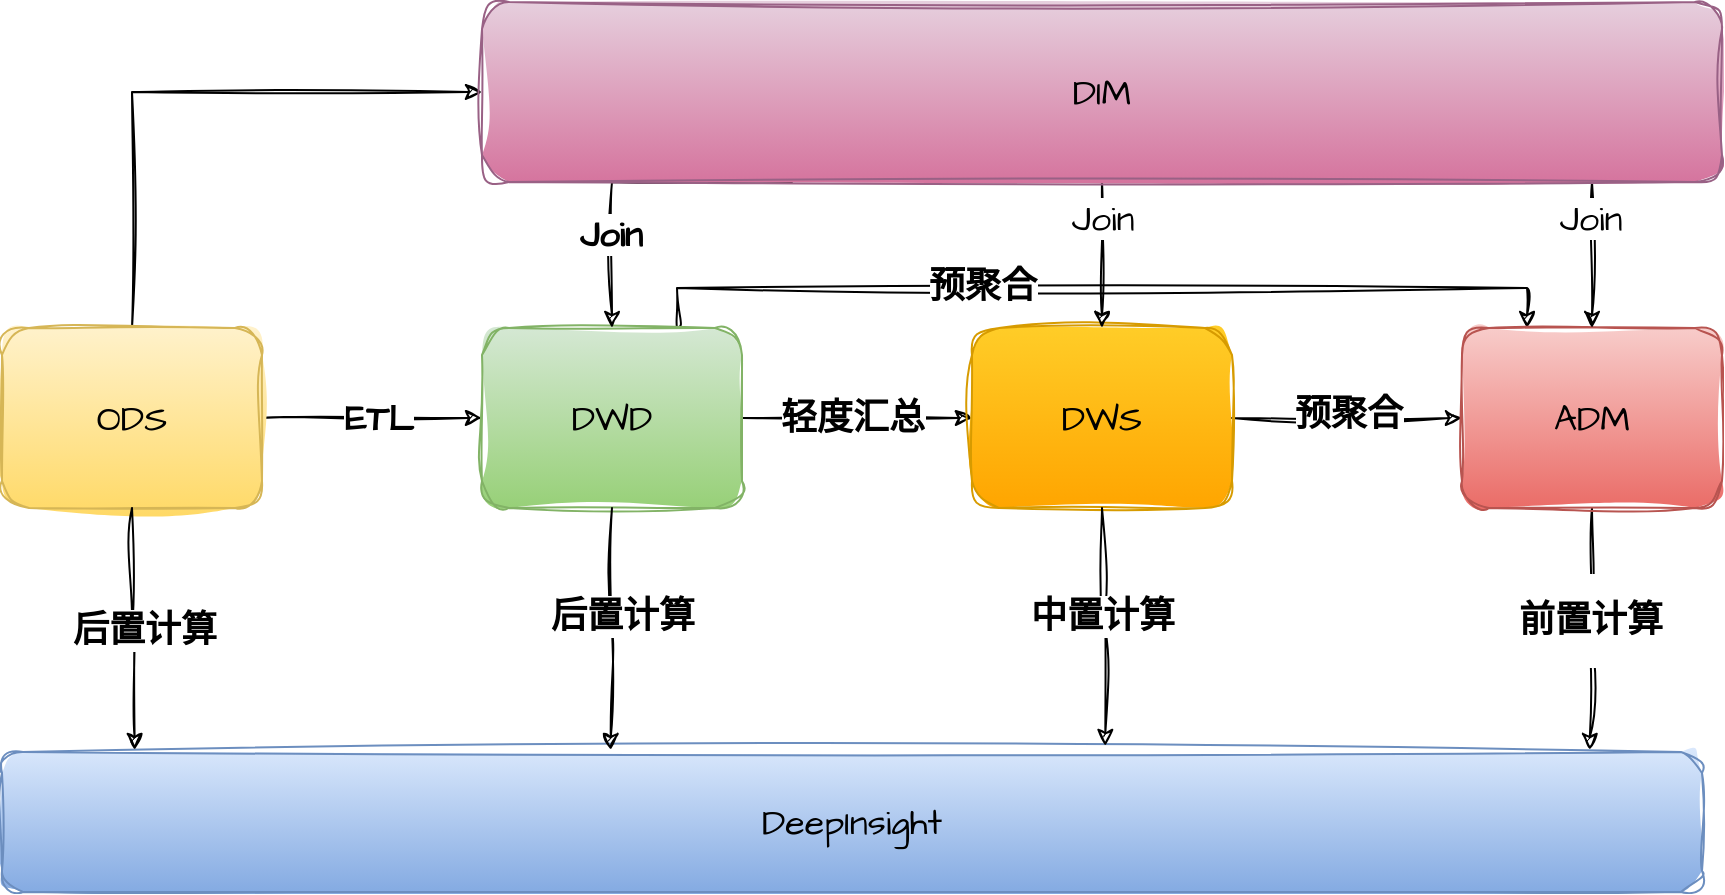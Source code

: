 <mxfile version="24.4.0" type="github">
  <diagram name="第 1 页" id="9UD54eOgBgQ9BTuC3BXS">
    <mxGraphModel dx="954" dy="-638" grid="1" gridSize="10" guides="1" tooltips="1" connect="1" arrows="1" fold="1" page="1" pageScale="1" pageWidth="827" pageHeight="1169" math="0" shadow="0">
      <root>
        <mxCell id="0" />
        <mxCell id="1" parent="0" />
        <mxCell id="DI8kiA9vDWtVcM_8yvdp-1" style="edgeStyle=orthogonalEdgeStyle;rounded=0;sketch=1;hachureGap=4;jiggle=2;curveFitting=1;orthogonalLoop=1;jettySize=auto;html=1;exitX=0.5;exitY=0;exitDx=0;exitDy=0;entryX=0;entryY=0.5;entryDx=0;entryDy=0;fontFamily=Architects Daughter;fontSource=https%3A%2F%2Ffonts.googleapis.com%2Fcss%3Ffamily%3DArchitects%2BDaughter;" edge="1" parent="1" source="DI8kiA9vDWtVcM_8yvdp-4" target="DI8kiA9vDWtVcM_8yvdp-22">
          <mxGeometry relative="1" as="geometry" />
        </mxCell>
        <mxCell id="DI8kiA9vDWtVcM_8yvdp-2" style="edgeStyle=orthogonalEdgeStyle;rounded=0;sketch=1;hachureGap=4;jiggle=2;curveFitting=1;orthogonalLoop=1;jettySize=auto;html=1;exitX=1;exitY=0.5;exitDx=0;exitDy=0;entryX=0;entryY=0.5;entryDx=0;entryDy=0;fontFamily=Architects Daughter;fontSource=https%3A%2F%2Ffonts.googleapis.com%2Fcss%3Ffamily%3DArchitects%2BDaughter;" edge="1" parent="1" source="DI8kiA9vDWtVcM_8yvdp-4" target="DI8kiA9vDWtVcM_8yvdp-9">
          <mxGeometry relative="1" as="geometry" />
        </mxCell>
        <mxCell id="DI8kiA9vDWtVcM_8yvdp-3" value="&lt;font style=&quot;font-size: 18px;&quot;&gt;&lt;b&gt;ETL&lt;/b&gt;&lt;/font&gt;" style="edgeLabel;html=1;align=center;verticalAlign=middle;resizable=0;points=[];sketch=1;hachureGap=4;jiggle=2;curveFitting=1;fontFamily=Architects Daughter;fontSource=https%3A%2F%2Ffonts.googleapis.com%2Fcss%3Ffamily%3DArchitects%2BDaughter;" vertex="1" connectable="0" parent="DI8kiA9vDWtVcM_8yvdp-2">
          <mxGeometry x="0.054" relative="1" as="geometry">
            <mxPoint as="offset" />
          </mxGeometry>
        </mxCell>
        <mxCell id="DI8kiA9vDWtVcM_8yvdp-4" value="&lt;div&gt;&lt;span style=&quot;font-size: 18px;&quot;&gt;ODS&lt;/span&gt;&lt;/div&gt;" style="rounded=1;whiteSpace=wrap;html=1;sketch=1;hachureGap=4;jiggle=2;curveFitting=1;fontFamily=Architects Daughter;fontSource=https%3A%2F%2Ffonts.googleapis.com%2Fcss%3Ffamily%3DArchitects%2BDaughter;fillColor=#fff2cc;strokeColor=#d6b656;gradientColor=#ffd966;" vertex="1" parent="1">
          <mxGeometry x="710" y="1609" width="130" height="90" as="geometry" />
        </mxCell>
        <mxCell id="DI8kiA9vDWtVcM_8yvdp-5" style="edgeStyle=orthogonalEdgeStyle;rounded=0;sketch=1;hachureGap=4;jiggle=2;curveFitting=1;orthogonalLoop=1;jettySize=auto;html=1;exitX=1;exitY=0.5;exitDx=0;exitDy=0;entryX=0;entryY=0.5;entryDx=0;entryDy=0;fontFamily=Architects Daughter;fontSource=https%3A%2F%2Ffonts.googleapis.com%2Fcss%3Ffamily%3DArchitects%2BDaughter;" edge="1" parent="1" source="DI8kiA9vDWtVcM_8yvdp-9" target="DI8kiA9vDWtVcM_8yvdp-12">
          <mxGeometry relative="1" as="geometry" />
        </mxCell>
        <mxCell id="DI8kiA9vDWtVcM_8yvdp-6" value="&lt;font style=&quot;font-size: 18px;&quot;&gt;&lt;b&gt;轻度汇总&lt;/b&gt;&lt;/font&gt;" style="edgeLabel;html=1;align=center;verticalAlign=middle;resizable=0;points=[];sketch=1;hachureGap=4;jiggle=2;curveFitting=1;fontFamily=Architects Daughter;fontSource=https%3A%2F%2Ffonts.googleapis.com%2Fcss%3Ffamily%3DArchitects%2BDaughter;" vertex="1" connectable="0" parent="DI8kiA9vDWtVcM_8yvdp-5">
          <mxGeometry x="-0.304" y="-4" relative="1" as="geometry">
            <mxPoint x="15" y="-4" as="offset" />
          </mxGeometry>
        </mxCell>
        <mxCell id="DI8kiA9vDWtVcM_8yvdp-7" style="edgeStyle=orthogonalEdgeStyle;rounded=0;sketch=1;hachureGap=4;jiggle=2;curveFitting=1;orthogonalLoop=1;jettySize=auto;html=1;exitX=0.75;exitY=0;exitDx=0;exitDy=0;entryX=0.25;entryY=0;entryDx=0;entryDy=0;fontFamily=Architects Daughter;fontSource=https%3A%2F%2Ffonts.googleapis.com%2Fcss%3Ffamily%3DArchitects%2BDaughter;" edge="1" parent="1" source="DI8kiA9vDWtVcM_8yvdp-9" target="DI8kiA9vDWtVcM_8yvdp-15">
          <mxGeometry relative="1" as="geometry" />
        </mxCell>
        <mxCell id="DI8kiA9vDWtVcM_8yvdp-8" value="&lt;font style=&quot;font-size: 18px;&quot;&gt;&lt;b&gt;预聚合&lt;/b&gt;&lt;/font&gt;" style="edgeLabel;html=1;align=center;verticalAlign=middle;resizable=0;points=[];sketch=1;hachureGap=4;jiggle=2;curveFitting=1;fontFamily=Architects Daughter;fontSource=https%3A%2F%2Ffonts.googleapis.com%2Fcss%3Ffamily%3DArchitects%2BDaughter;" vertex="1" connectable="0" parent="DI8kiA9vDWtVcM_8yvdp-7">
          <mxGeometry x="0.249" y="1" relative="1" as="geometry">
            <mxPoint x="-118" as="offset" />
          </mxGeometry>
        </mxCell>
        <mxCell id="DI8kiA9vDWtVcM_8yvdp-9" value="&lt;div&gt;&lt;span style=&quot;font-size: 18px;&quot;&gt;DWD&lt;/span&gt;&lt;/div&gt;" style="rounded=1;whiteSpace=wrap;html=1;sketch=1;hachureGap=4;jiggle=2;curveFitting=1;fontFamily=Architects Daughter;fontSource=https%3A%2F%2Ffonts.googleapis.com%2Fcss%3Ffamily%3DArchitects%2BDaughter;fillColor=#d5e8d4;strokeColor=#82b366;gradientColor=#97d077;" vertex="1" parent="1">
          <mxGeometry x="950" y="1609" width="130" height="90" as="geometry" />
        </mxCell>
        <mxCell id="DI8kiA9vDWtVcM_8yvdp-10" style="edgeStyle=orthogonalEdgeStyle;rounded=0;sketch=1;hachureGap=4;jiggle=2;curveFitting=1;orthogonalLoop=1;jettySize=auto;html=1;exitX=1;exitY=0.5;exitDx=0;exitDy=0;fontFamily=Architects Daughter;fontSource=https%3A%2F%2Ffonts.googleapis.com%2Fcss%3Ffamily%3DArchitects%2BDaughter;" edge="1" parent="1" source="DI8kiA9vDWtVcM_8yvdp-12" target="DI8kiA9vDWtVcM_8yvdp-15">
          <mxGeometry relative="1" as="geometry" />
        </mxCell>
        <mxCell id="DI8kiA9vDWtVcM_8yvdp-11" value="&lt;font style=&quot;font-size: 18px;&quot;&gt;&lt;b&gt;预聚合&lt;/b&gt;&lt;/font&gt;" style="edgeLabel;html=1;align=center;verticalAlign=middle;resizable=0;points=[];sketch=1;hachureGap=4;jiggle=2;curveFitting=1;fontFamily=Architects Daughter;fontSource=https%3A%2F%2Ffonts.googleapis.com%2Fcss%3Ffamily%3DArchitects%2BDaughter;" vertex="1" connectable="0" parent="DI8kiA9vDWtVcM_8yvdp-10">
          <mxGeometry x="-0.009" y="2" relative="1" as="geometry">
            <mxPoint x="1" as="offset" />
          </mxGeometry>
        </mxCell>
        <mxCell id="DI8kiA9vDWtVcM_8yvdp-12" value="&lt;div&gt;&lt;span style=&quot;font-size: 18px;&quot;&gt;DWS&lt;/span&gt;&lt;/div&gt;" style="rounded=1;whiteSpace=wrap;html=1;sketch=1;hachureGap=4;jiggle=2;curveFitting=1;fontFamily=Architects Daughter;fontSource=https%3A%2F%2Ffonts.googleapis.com%2Fcss%3Ffamily%3DArchitects%2BDaughter;fillColor=#ffcd28;strokeColor=#d79b00;gradientColor=#ffa500;" vertex="1" parent="1">
          <mxGeometry x="1195" y="1609" width="130" height="90" as="geometry" />
        </mxCell>
        <mxCell id="DI8kiA9vDWtVcM_8yvdp-13" style="edgeStyle=orthogonalEdgeStyle;rounded=0;sketch=1;hachureGap=4;jiggle=2;curveFitting=1;orthogonalLoop=1;jettySize=auto;html=1;exitX=0.5;exitY=1;exitDx=0;exitDy=0;fontFamily=Architects Daughter;fontSource=https%3A%2F%2Ffonts.googleapis.com%2Fcss%3Ffamily%3DArchitects%2BDaughter;entryX=0.934;entryY=-0.014;entryDx=0;entryDy=0;entryPerimeter=0;" edge="1" parent="1" source="DI8kiA9vDWtVcM_8yvdp-15" target="DI8kiA9vDWtVcM_8yvdp-23">
          <mxGeometry relative="1" as="geometry" />
        </mxCell>
        <mxCell id="DI8kiA9vDWtVcM_8yvdp-14" value="&lt;h3&gt;&lt;font style=&quot;font-size: 18px;&quot;&gt;前置计算&lt;/font&gt;&lt;/h3&gt;" style="edgeLabel;html=1;align=center;verticalAlign=middle;resizable=0;points=[];sketch=1;hachureGap=4;jiggle=2;curveFitting=1;fontFamily=Architects Daughter;fontSource=https%3A%2F%2Ffonts.googleapis.com%2Fcss%3Ffamily%3DArchitects%2BDaughter;" vertex="1" connectable="0" parent="DI8kiA9vDWtVcM_8yvdp-13">
          <mxGeometry x="-0.066" y="-1" relative="1" as="geometry">
            <mxPoint y="-1" as="offset" />
          </mxGeometry>
        </mxCell>
        <mxCell id="DI8kiA9vDWtVcM_8yvdp-15" value="&lt;div&gt;&lt;span style=&quot;font-size: 18px;&quot;&gt;ADM&lt;/span&gt;&lt;/div&gt;" style="rounded=1;whiteSpace=wrap;html=1;sketch=1;hachureGap=4;jiggle=2;curveFitting=1;fontFamily=Architects Daughter;fontSource=https%3A%2F%2Ffonts.googleapis.com%2Fcss%3Ffamily%3DArchitects%2BDaughter;fillColor=#f8cecc;strokeColor=#b85450;gradientColor=#ea6b66;" vertex="1" parent="1">
          <mxGeometry x="1440" y="1609" width="130" height="90" as="geometry" />
        </mxCell>
        <mxCell id="DI8kiA9vDWtVcM_8yvdp-16" style="edgeStyle=orthogonalEdgeStyle;rounded=0;sketch=1;hachureGap=4;jiggle=2;curveFitting=1;orthogonalLoop=1;jettySize=auto;html=1;exitX=0.5;exitY=1;exitDx=0;exitDy=0;entryX=0.5;entryY=0;entryDx=0;entryDy=0;fontFamily=Architects Daughter;fontSource=https%3A%2F%2Ffonts.googleapis.com%2Fcss%3Ffamily%3DArchitects%2BDaughter;" edge="1" parent="1" source="DI8kiA9vDWtVcM_8yvdp-22" target="DI8kiA9vDWtVcM_8yvdp-12">
          <mxGeometry relative="1" as="geometry" />
        </mxCell>
        <mxCell id="DI8kiA9vDWtVcM_8yvdp-17" value="&lt;font style=&quot;font-size: 18px;&quot;&gt;Join&lt;/font&gt;" style="edgeLabel;html=1;align=center;verticalAlign=middle;resizable=0;points=[];sketch=1;hachureGap=4;jiggle=2;curveFitting=1;fontFamily=Architects Daughter;fontSource=https%3A%2F%2Ffonts.googleapis.com%2Fcss%3Ffamily%3DArchitects%2BDaughter;" vertex="1" connectable="0" parent="DI8kiA9vDWtVcM_8yvdp-16">
          <mxGeometry x="-0.507" y="2" relative="1" as="geometry">
            <mxPoint x="-2" as="offset" />
          </mxGeometry>
        </mxCell>
        <mxCell id="DI8kiA9vDWtVcM_8yvdp-18" style="edgeStyle=orthogonalEdgeStyle;rounded=0;sketch=1;hachureGap=4;jiggle=2;curveFitting=1;orthogonalLoop=1;jettySize=auto;html=1;exitX=0.75;exitY=1;exitDx=0;exitDy=0;entryX=0.5;entryY=0;entryDx=0;entryDy=0;fontFamily=Architects Daughter;fontSource=https%3A%2F%2Ffonts.googleapis.com%2Fcss%3Ffamily%3DArchitects%2BDaughter;" edge="1" parent="1" source="DI8kiA9vDWtVcM_8yvdp-22" target="DI8kiA9vDWtVcM_8yvdp-15">
          <mxGeometry relative="1" as="geometry">
            <Array as="points">
              <mxPoint x="1505" y="1536" />
            </Array>
          </mxGeometry>
        </mxCell>
        <mxCell id="DI8kiA9vDWtVcM_8yvdp-19" value="&lt;font style=&quot;font-size: 18px;&quot;&gt;Join&lt;/font&gt;" style="edgeLabel;html=1;align=center;verticalAlign=middle;resizable=0;points=[];sketch=1;hachureGap=4;jiggle=2;curveFitting=1;fontFamily=Architects Daughter;fontSource=https%3A%2F%2Ffonts.googleapis.com%2Fcss%3Ffamily%3DArchitects%2BDaughter;" vertex="1" connectable="0" parent="DI8kiA9vDWtVcM_8yvdp-18">
          <mxGeometry x="0.325" y="-1" relative="1" as="geometry">
            <mxPoint as="offset" />
          </mxGeometry>
        </mxCell>
        <mxCell id="DI8kiA9vDWtVcM_8yvdp-20" style="edgeStyle=orthogonalEdgeStyle;rounded=0;sketch=1;hachureGap=4;jiggle=2;curveFitting=1;orthogonalLoop=1;jettySize=auto;html=1;exitX=0.25;exitY=1;exitDx=0;exitDy=0;entryX=0.5;entryY=0;entryDx=0;entryDy=0;fontFamily=Architects Daughter;fontSource=https%3A%2F%2Ffonts.googleapis.com%2Fcss%3Ffamily%3DArchitects%2BDaughter;" edge="1" parent="1" source="DI8kiA9vDWtVcM_8yvdp-22" target="DI8kiA9vDWtVcM_8yvdp-9">
          <mxGeometry relative="1" as="geometry">
            <Array as="points">
              <mxPoint x="1015" y="1536" />
            </Array>
          </mxGeometry>
        </mxCell>
        <mxCell id="DI8kiA9vDWtVcM_8yvdp-21" value="&lt;font style=&quot;font-size: 18px;&quot;&gt;&lt;b&gt;Join&lt;/b&gt;&lt;/font&gt;" style="edgeLabel;html=1;align=center;verticalAlign=middle;resizable=0;points=[];sketch=1;hachureGap=4;jiggle=2;curveFitting=1;fontFamily=Architects Daughter;fontSource=https%3A%2F%2Ffonts.googleapis.com%2Fcss%3Ffamily%3DArchitects%2BDaughter;" vertex="1" connectable="0" parent="DI8kiA9vDWtVcM_8yvdp-20">
          <mxGeometry x="0.423" y="-1" relative="1" as="geometry">
            <mxPoint as="offset" />
          </mxGeometry>
        </mxCell>
        <mxCell id="DI8kiA9vDWtVcM_8yvdp-22" value="&lt;div&gt;&lt;span style=&quot;font-size: 18px;&quot;&gt;DIM&lt;/span&gt;&lt;/div&gt;" style="rounded=1;whiteSpace=wrap;html=1;sketch=1;hachureGap=4;jiggle=2;curveFitting=1;fontFamily=Architects Daughter;fontSource=https%3A%2F%2Ffonts.googleapis.com%2Fcss%3Ffamily%3DArchitects%2BDaughter;fillColor=#e6d0de;strokeColor=#996185;gradientColor=#d5739d;" vertex="1" parent="1">
          <mxGeometry x="950" y="1446" width="620" height="90" as="geometry" />
        </mxCell>
        <mxCell id="DI8kiA9vDWtVcM_8yvdp-23" value="&lt;div&gt;&lt;span style=&quot;font-size: 18px;&quot;&gt;DeepInsight&lt;/span&gt;&lt;/div&gt;" style="rounded=1;whiteSpace=wrap;html=1;sketch=1;hachureGap=4;jiggle=2;curveFitting=1;fontFamily=Architects Daughter;fontSource=https%3A%2F%2Ffonts.googleapis.com%2Fcss%3Ffamily%3DArchitects%2BDaughter;fillColor=#dae8fc;strokeColor=#6c8ebf;gradientColor=#7ea6e0;" vertex="1" parent="1">
          <mxGeometry x="710" y="1821" width="850" height="70" as="geometry" />
        </mxCell>
        <mxCell id="DI8kiA9vDWtVcM_8yvdp-24" style="edgeStyle=orthogonalEdgeStyle;rounded=0;sketch=1;hachureGap=4;jiggle=2;curveFitting=1;orthogonalLoop=1;jettySize=auto;html=1;exitX=0.5;exitY=1;exitDx=0;exitDy=0;entryX=0.358;entryY=-0.014;entryDx=0;entryDy=0;entryPerimeter=0;fontFamily=Architects Daughter;fontSource=https%3A%2F%2Ffonts.googleapis.com%2Fcss%3Ffamily%3DArchitects%2BDaughter;" edge="1" parent="1" source="DI8kiA9vDWtVcM_8yvdp-9" target="DI8kiA9vDWtVcM_8yvdp-23">
          <mxGeometry relative="1" as="geometry" />
        </mxCell>
        <mxCell id="DI8kiA9vDWtVcM_8yvdp-25" value="&lt;font style=&quot;font-size: 18px;&quot;&gt;&lt;b&gt;后置计算&lt;/b&gt;&lt;/font&gt;" style="edgeLabel;html=1;align=center;verticalAlign=middle;resizable=0;points=[];sketch=1;hachureGap=4;jiggle=2;curveFitting=1;fontFamily=Architects Daughter;fontSource=https%3A%2F%2Ffonts.googleapis.com%2Fcss%3Ffamily%3DArchitects%2BDaughter;" vertex="1" connectable="0" parent="DI8kiA9vDWtVcM_8yvdp-24">
          <mxGeometry x="-0.096" y="5" relative="1" as="geometry">
            <mxPoint y="-1" as="offset" />
          </mxGeometry>
        </mxCell>
        <mxCell id="DI8kiA9vDWtVcM_8yvdp-26" style="edgeStyle=orthogonalEdgeStyle;rounded=0;sketch=1;hachureGap=4;jiggle=2;curveFitting=1;orthogonalLoop=1;jettySize=auto;html=1;exitX=0.5;exitY=1;exitDx=0;exitDy=0;entryX=0.649;entryY=-0.043;entryDx=0;entryDy=0;entryPerimeter=0;fontFamily=Architects Daughter;fontSource=https%3A%2F%2Ffonts.googleapis.com%2Fcss%3Ffamily%3DArchitects%2BDaughter;" edge="1" parent="1" source="DI8kiA9vDWtVcM_8yvdp-12" target="DI8kiA9vDWtVcM_8yvdp-23">
          <mxGeometry relative="1" as="geometry" />
        </mxCell>
        <mxCell id="DI8kiA9vDWtVcM_8yvdp-27" value="&lt;font style=&quot;font-size: 18px;&quot;&gt;&lt;b&gt;中置计算&lt;/b&gt;&lt;/font&gt;" style="edgeLabel;html=1;align=center;verticalAlign=middle;resizable=0;points=[];sketch=1;hachureGap=4;jiggle=2;curveFitting=1;fontFamily=Architects Daughter;fontSource=https%3A%2F%2Ffonts.googleapis.com%2Fcss%3Ffamily%3DArchitects%2BDaughter;fontSize=11;fontColor=default;labelBackgroundColor=default;fillColor=none;gradientColor=none;" vertex="1" connectable="0" parent="DI8kiA9vDWtVcM_8yvdp-26">
          <mxGeometry x="-0.089" relative="1" as="geometry">
            <mxPoint y="-1" as="offset" />
          </mxGeometry>
        </mxCell>
        <mxCell id="DI8kiA9vDWtVcM_8yvdp-28" style="edgeStyle=orthogonalEdgeStyle;rounded=0;sketch=1;hachureGap=4;jiggle=2;curveFitting=1;orthogonalLoop=1;jettySize=auto;html=1;exitX=0.5;exitY=1;exitDx=0;exitDy=0;entryX=0.078;entryY=-0.014;entryDx=0;entryDy=0;entryPerimeter=0;fontFamily=Architects Daughter;fontSource=https%3A%2F%2Ffonts.googleapis.com%2Fcss%3Ffamily%3DArchitects%2BDaughter;" edge="1" parent="1" source="DI8kiA9vDWtVcM_8yvdp-4" target="DI8kiA9vDWtVcM_8yvdp-23">
          <mxGeometry relative="1" as="geometry" />
        </mxCell>
        <mxCell id="DI8kiA9vDWtVcM_8yvdp-29" value="&lt;font style=&quot;font-size: 18px;&quot;&gt;&lt;b&gt;后置计算&lt;/b&gt;&lt;/font&gt;" style="edgeLabel;html=1;align=center;verticalAlign=middle;resizable=0;points=[];sketch=1;hachureGap=4;jiggle=2;curveFitting=1;fontFamily=Architects Daughter;fontSource=https%3A%2F%2Ffonts.googleapis.com%2Fcss%3Ffamily%3DArchitects%2BDaughter;" vertex="1" connectable="0" parent="DI8kiA9vDWtVcM_8yvdp-28">
          <mxGeometry x="0.019" y="4" relative="1" as="geometry">
            <mxPoint as="offset" />
          </mxGeometry>
        </mxCell>
      </root>
    </mxGraphModel>
  </diagram>
</mxfile>

